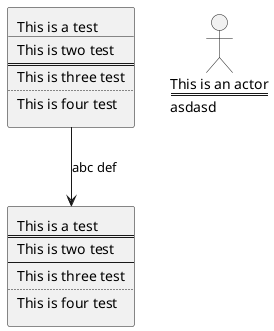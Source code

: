 @startuml

rectangle test1 [
This is a test
____
This is two test
====
This is three test
....
This is four test
]

rectangle test2 [
This is a test
====
This is two test
----
This is three test
....
This is four test
]

test1 --> test2 : abc def

actor test3 [
    This is an actor
    ====
    asdasd
]

@enduml